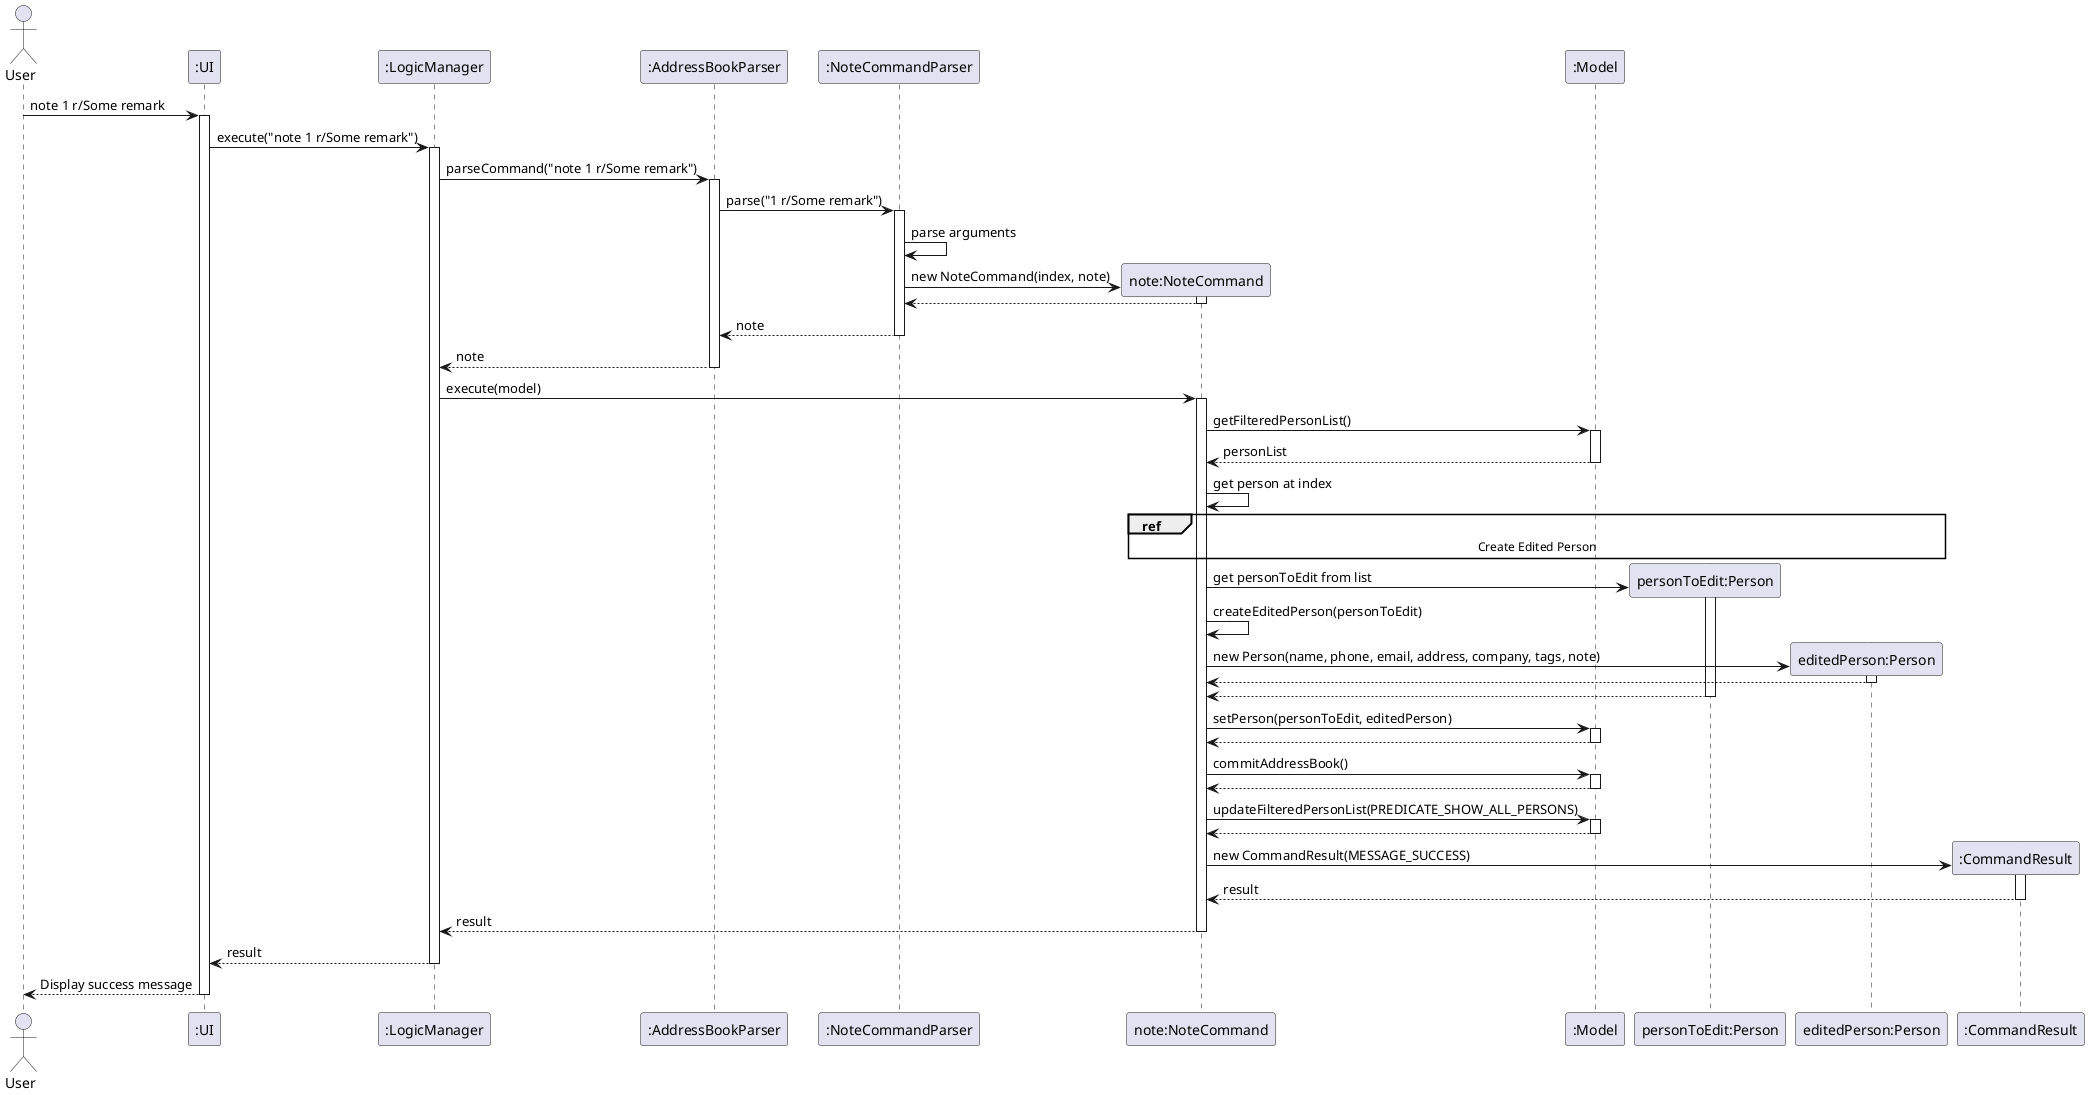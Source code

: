 @startuml NoteSequenceDiagram

!pragma teoz true

actor User
participant ":UI" as UI
participant ":LogicManager" as LogicManager
participant ":AddressBookParser" as AddressBookParser
participant ":NoteCommandParser" as NoteCommandParser
participant "note:NoteCommand" as NoteCommand
participant ":Model" as Model
participant "personToEdit:Person" as PersonToEdit
participant "editedPerson:Person" as EditedPerson

User -> UI : note 1 r/Some remark
activate UI

UI -> LogicManager : execute("note 1 r/Some remark")
activate LogicManager

LogicManager -> AddressBookParser : parseCommand("note 1 r/Some remark")
activate AddressBookParser

AddressBookParser -> NoteCommandParser : parse("1 r/Some remark")
activate NoteCommandParser

NoteCommandParser -> NoteCommandParser : parse arguments

create NoteCommand
NoteCommandParser -> NoteCommand : new NoteCommand(index, note)
activate NoteCommand
NoteCommand --> NoteCommandParser
deactivate NoteCommand

NoteCommandParser --> AddressBookParser : note
deactivate NoteCommandParser

AddressBookParser --> LogicManager : note
deactivate AddressBookParser

LogicManager -> NoteCommand : execute(model)
activate NoteCommand

NoteCommand -> Model : getFilteredPersonList()
activate Model
Model --> NoteCommand : personList
deactivate Model

NoteCommand -> NoteCommand : get person at index

ref over NoteCommand, PersonToEdit, EditedPerson : Create Edited Person

create PersonToEdit
NoteCommand -> PersonToEdit : get personToEdit from list
activate PersonToEdit

NoteCommand -> NoteCommand : createEditedPerson(personToEdit)

create EditedPerson
NoteCommand -> EditedPerson : new Person(name, phone, email, address, company, tags, note)
activate EditedPerson
EditedPerson --> NoteCommand
deactivate EditedPerson

PersonToEdit --> NoteCommand
deactivate PersonToEdit

NoteCommand -> Model : setPerson(personToEdit, editedPerson)
activate Model
Model --> NoteCommand
deactivate Model

NoteCommand -> Model : commitAddressBook()
activate Model
Model --> NoteCommand
deactivate Model

NoteCommand -> Model : updateFilteredPersonList(PREDICATE_SHOW_ALL_PERSONS)
activate Model
Model --> NoteCommand
deactivate Model

create ":CommandResult" as CommandResult
NoteCommand -> CommandResult : new CommandResult(MESSAGE_SUCCESS)
activate CommandResult
CommandResult --> NoteCommand : result
deactivate CommandResult

NoteCommand --> LogicManager : result
deactivate NoteCommand

LogicManager --> UI : result
deactivate LogicManager

UI --> User : Display success message
deactivate UI

@enduml
